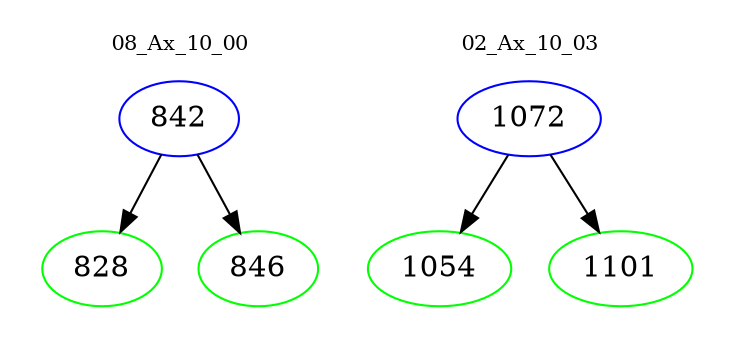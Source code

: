 digraph{
subgraph cluster_0 {
color = white
label = "08_Ax_10_00";
fontsize=10;
T0_842 [label="842", color="blue"]
T0_842 -> T0_828 [color="black"]
T0_828 [label="828", color="green"]
T0_842 -> T0_846 [color="black"]
T0_846 [label="846", color="green"]
}
subgraph cluster_1 {
color = white
label = "02_Ax_10_03";
fontsize=10;
T1_1072 [label="1072", color="blue"]
T1_1072 -> T1_1054 [color="black"]
T1_1054 [label="1054", color="green"]
T1_1072 -> T1_1101 [color="black"]
T1_1101 [label="1101", color="green"]
}
}
